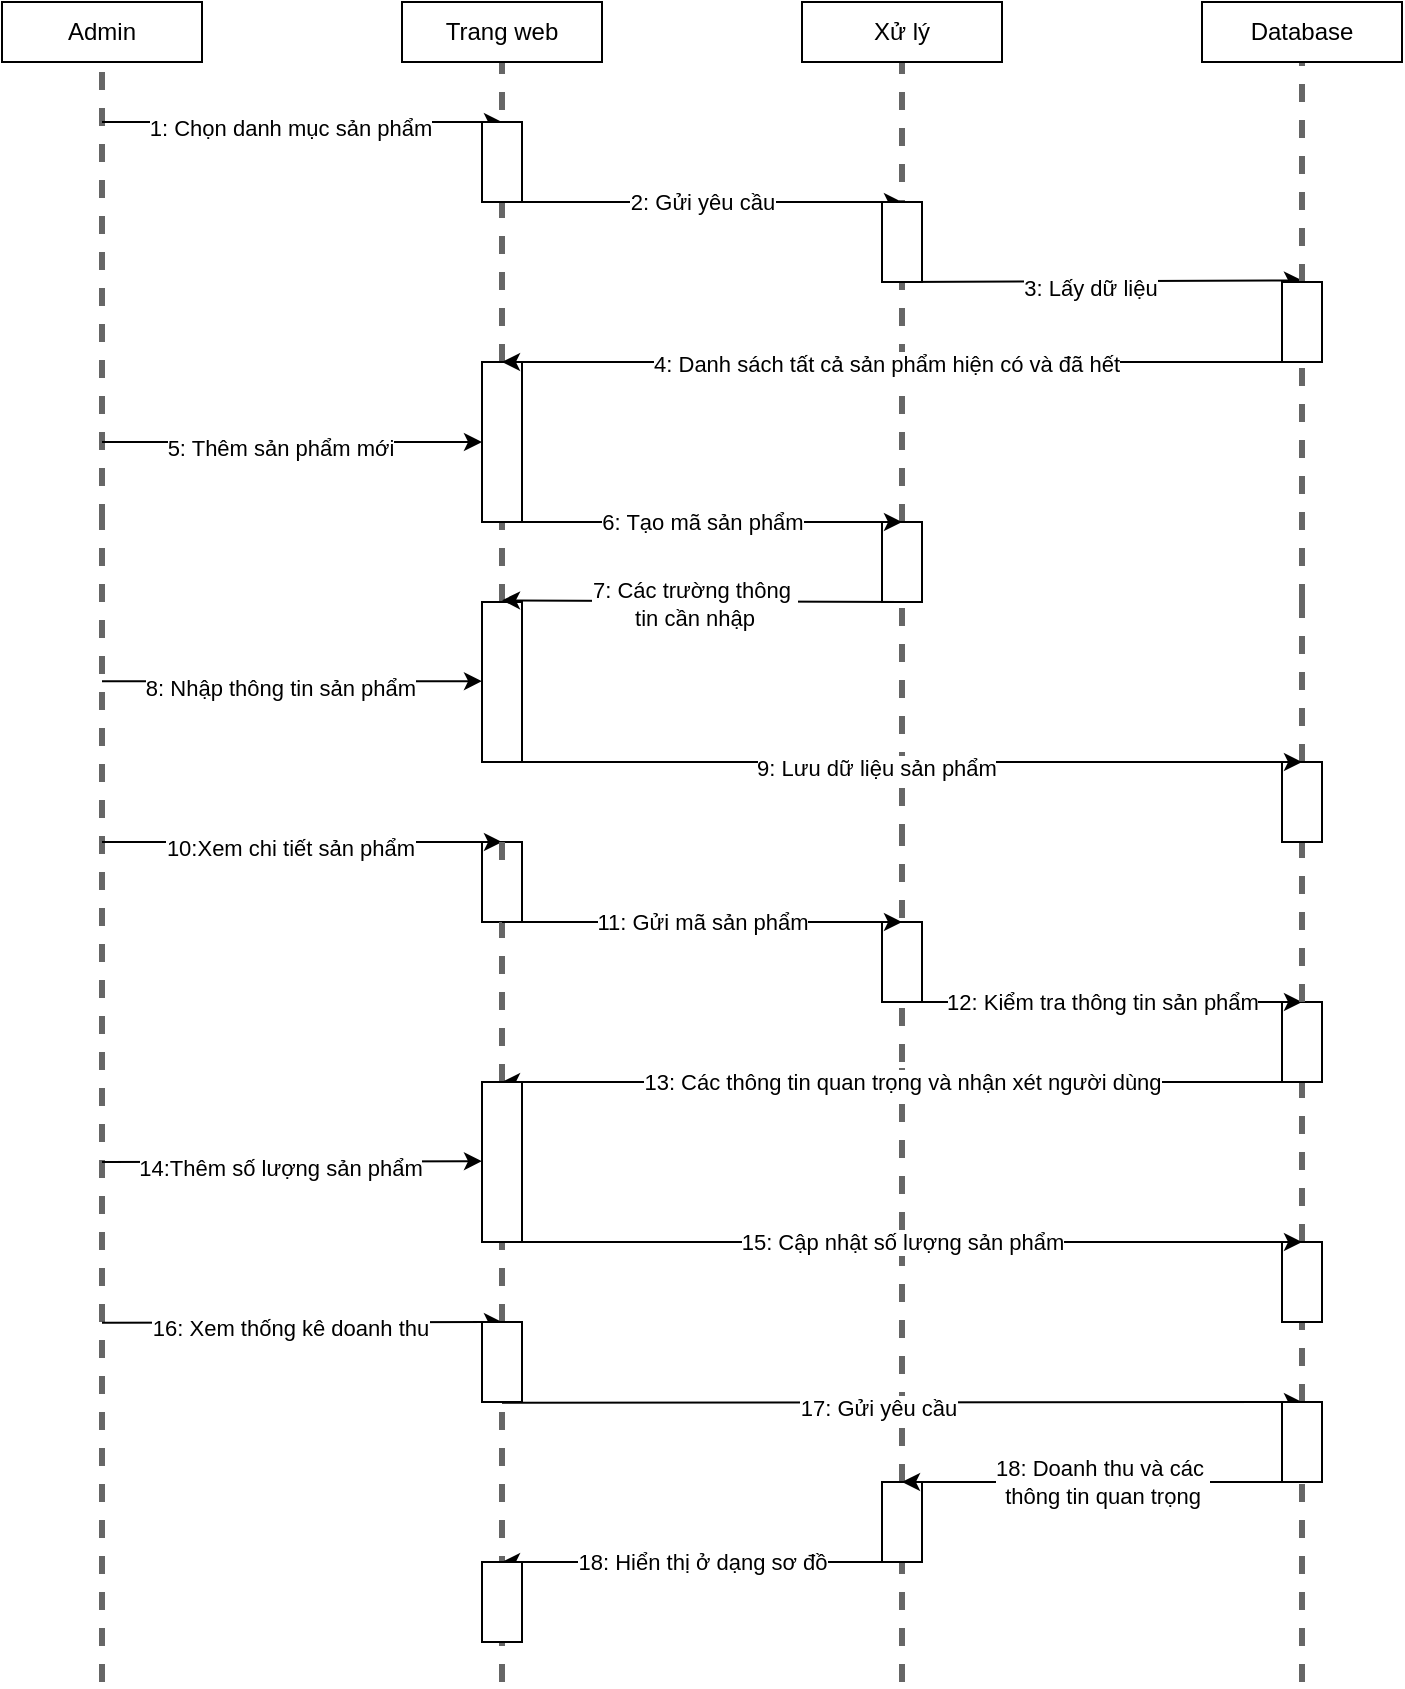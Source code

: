 <mxfile version="26.0.16">
  <diagram name="Trang-1" id="UR9CxBEzYbiTeRyZFmWY">
    <mxGraphModel dx="1018" dy="633" grid="1" gridSize="10" guides="1" tooltips="1" connect="1" arrows="1" fold="1" page="1" pageScale="1" pageWidth="827" pageHeight="1169" math="0" shadow="0">
      <root>
        <mxCell id="0" />
        <mxCell id="1" parent="0" />
        <mxCell id="QmN1YrwaRP4UuBNxFI7N-1" value="" style="endArrow=none;html=1;rounded=0;strokeWidth=3;strokeColor=#666666;fillColor=#f5f5f5;dashed=1;" edge="1" parent="1" target="QmN1YrwaRP4UuBNxFI7N-4">
          <mxGeometry width="50" height="50" relative="1" as="geometry">
            <mxPoint x="120" y="380" as="sourcePoint" />
            <mxPoint x="120" y="180" as="targetPoint" />
          </mxGeometry>
        </mxCell>
        <mxCell id="QmN1YrwaRP4UuBNxFI7N-2" value="" style="endArrow=none;html=1;rounded=0;strokeWidth=3;strokeColor=#666666;fillColor=#f5f5f5;dashed=1;entryX=0.5;entryY=1;entryDx=0;entryDy=0;" edge="1" parent="1" source="QmN1YrwaRP4UuBNxFI7N-10" target="QmN1YrwaRP4UuBNxFI7N-5">
          <mxGeometry width="50" height="50" relative="1" as="geometry">
            <mxPoint x="320" y="500" as="sourcePoint" />
            <mxPoint x="320" y="180" as="targetPoint" />
          </mxGeometry>
        </mxCell>
        <mxCell id="QmN1YrwaRP4UuBNxFI7N-3" value="" style="endArrow=none;html=1;rounded=0;strokeWidth=3;strokeColor=#666666;fillColor=#f5f5f5;dashed=1;entryX=0.5;entryY=1;entryDx=0;entryDy=0;" edge="1" parent="1" target="QmN1YrwaRP4UuBNxFI7N-6">
          <mxGeometry width="50" height="50" relative="1" as="geometry">
            <mxPoint x="520" y="300" as="sourcePoint" />
            <mxPoint x="520" y="180" as="targetPoint" />
          </mxGeometry>
        </mxCell>
        <mxCell id="QmN1YrwaRP4UuBNxFI7N-4" value="Admin" style="rounded=0;whiteSpace=wrap;html=1;" vertex="1" parent="1">
          <mxGeometry x="70" y="120" width="100" height="30" as="geometry" />
        </mxCell>
        <mxCell id="QmN1YrwaRP4UuBNxFI7N-5" value="Trang web" style="rounded=0;whiteSpace=wrap;html=1;" vertex="1" parent="1">
          <mxGeometry x="270" y="120" width="100" height="30" as="geometry" />
        </mxCell>
        <mxCell id="QmN1YrwaRP4UuBNxFI7N-6" value="Xử lý" style="rounded=0;whiteSpace=wrap;html=1;" vertex="1" parent="1">
          <mxGeometry x="470" y="120" width="100" height="30" as="geometry" />
        </mxCell>
        <mxCell id="QmN1YrwaRP4UuBNxFI7N-7" value="" style="endArrow=classic;html=1;rounded=0;exitX=0.5;exitY=1;exitDx=0;exitDy=0;" edge="1" parent="1" source="QmN1YrwaRP4UuBNxFI7N-23">
          <mxGeometry width="50" height="50" relative="1" as="geometry">
            <mxPoint x="520" y="259.17" as="sourcePoint" />
            <mxPoint x="720" y="259.17" as="targetPoint" />
          </mxGeometry>
        </mxCell>
        <mxCell id="QmN1YrwaRP4UuBNxFI7N-8" value="3: Lấy dữ liệu" style="edgeLabel;html=1;align=center;verticalAlign=middle;resizable=0;points=[];" vertex="1" connectable="0" parent="QmN1YrwaRP4UuBNxFI7N-7">
          <mxGeometry x="-0.063" y="-3" relative="1" as="geometry">
            <mxPoint as="offset" />
          </mxGeometry>
        </mxCell>
        <mxCell id="QmN1YrwaRP4UuBNxFI7N-9" value="" style="endArrow=none;html=1;rounded=0;strokeWidth=3;strokeColor=#666666;fillColor=#f5f5f5;dashed=1;" edge="1" parent="1" source="QmN1YrwaRP4UuBNxFI7N-87" target="QmN1YrwaRP4UuBNxFI7N-10">
          <mxGeometry width="50" height="50" relative="1" as="geometry">
            <mxPoint x="320" y="560" as="sourcePoint" />
            <mxPoint x="320" y="180" as="targetPoint" />
          </mxGeometry>
        </mxCell>
        <mxCell id="QmN1YrwaRP4UuBNxFI7N-10" value="" style="rounded=0;whiteSpace=wrap;html=1;" vertex="1" parent="1">
          <mxGeometry x="310" y="300" width="20" height="80" as="geometry" />
        </mxCell>
        <mxCell id="QmN1YrwaRP4UuBNxFI7N-11" value="" style="endArrow=none;html=1;rounded=0;strokeWidth=3;strokeColor=#666666;fillColor=#f5f5f5;dashed=1;" edge="1" parent="1" source="QmN1YrwaRP4UuBNxFI7N-28">
          <mxGeometry width="50" height="50" relative="1" as="geometry">
            <mxPoint x="520" y="560" as="sourcePoint" />
            <mxPoint x="520" y="300" as="targetPoint" />
          </mxGeometry>
        </mxCell>
        <mxCell id="QmN1YrwaRP4UuBNxFI7N-12" value="" style="endArrow=classic;html=1;rounded=0;entryX=0.5;entryY=0;entryDx=0;entryDy=0;" edge="1" parent="1" target="QmN1YrwaRP4UuBNxFI7N-10">
          <mxGeometry width="50" height="50" relative="1" as="geometry">
            <mxPoint x="720" y="300" as="sourcePoint" />
            <mxPoint x="520" y="300" as="targetPoint" />
          </mxGeometry>
        </mxCell>
        <mxCell id="QmN1YrwaRP4UuBNxFI7N-13" value="4: Danh sách tất cả sản phẩm hiện có và đã hết" style="edgeLabel;html=1;align=center;verticalAlign=middle;resizable=0;points=[];" vertex="1" connectable="0" parent="QmN1YrwaRP4UuBNxFI7N-12">
          <mxGeometry x="0.041" y="1" relative="1" as="geometry">
            <mxPoint as="offset" />
          </mxGeometry>
        </mxCell>
        <mxCell id="QmN1YrwaRP4UuBNxFI7N-14" value="" style="endArrow=classic;html=1;rounded=0;" edge="1" parent="1">
          <mxGeometry width="50" height="50" relative="1" as="geometry">
            <mxPoint x="120" y="180" as="sourcePoint" />
            <mxPoint x="320" y="180" as="targetPoint" />
          </mxGeometry>
        </mxCell>
        <mxCell id="QmN1YrwaRP4UuBNxFI7N-15" value="1: Chọn danh mục sản phẩm" style="edgeLabel;html=1;align=center;verticalAlign=middle;resizable=0;points=[];" vertex="1" connectable="0" parent="QmN1YrwaRP4UuBNxFI7N-14">
          <mxGeometry x="-0.063" y="-3" relative="1" as="geometry">
            <mxPoint as="offset" />
          </mxGeometry>
        </mxCell>
        <mxCell id="QmN1YrwaRP4UuBNxFI7N-16" value="2: Gửi yêu cầu" style="endArrow=classic;html=1;rounded=0;entryX=0.5;entryY=0;entryDx=0;entryDy=0;" edge="1" parent="1" target="QmN1YrwaRP4UuBNxFI7N-23">
          <mxGeometry width="50" height="50" relative="1" as="geometry">
            <mxPoint x="320" y="220" as="sourcePoint" />
            <mxPoint x="120" y="220" as="targetPoint" />
          </mxGeometry>
        </mxCell>
        <mxCell id="QmN1YrwaRP4UuBNxFI7N-17" value="" style="rounded=0;whiteSpace=wrap;html=1;" vertex="1" parent="1">
          <mxGeometry x="310" y="180" width="20" height="40" as="geometry" />
        </mxCell>
        <mxCell id="QmN1YrwaRP4UuBNxFI7N-18" value="" style="endArrow=none;html=1;rounded=0;strokeWidth=3;strokeColor=#666666;fillColor=#f5f5f5;dashed=1;entryX=0.5;entryY=1;entryDx=0;entryDy=0;" edge="1" parent="1" source="QmN1YrwaRP4UuBNxFI7N-21" target="QmN1YrwaRP4UuBNxFI7N-19">
          <mxGeometry width="50" height="50" relative="1" as="geometry">
            <mxPoint x="720" y="440" as="sourcePoint" />
            <mxPoint x="720" y="180" as="targetPoint" />
          </mxGeometry>
        </mxCell>
        <mxCell id="QmN1YrwaRP4UuBNxFI7N-19" value="Database" style="rounded=0;whiteSpace=wrap;html=1;" vertex="1" parent="1">
          <mxGeometry x="670" y="120" width="100" height="30" as="geometry" />
        </mxCell>
        <mxCell id="QmN1YrwaRP4UuBNxFI7N-20" value="" style="endArrow=none;html=1;rounded=0;strokeWidth=3;strokeColor=#666666;fillColor=#f5f5f5;dashed=1;" edge="1" parent="1" target="QmN1YrwaRP4UuBNxFI7N-21">
          <mxGeometry width="50" height="50" relative="1" as="geometry">
            <mxPoint x="720" y="420" as="sourcePoint" />
            <mxPoint x="720" y="180" as="targetPoint" />
          </mxGeometry>
        </mxCell>
        <mxCell id="QmN1YrwaRP4UuBNxFI7N-21" value="" style="rounded=0;whiteSpace=wrap;html=1;" vertex="1" parent="1">
          <mxGeometry x="710" y="260" width="20" height="40" as="geometry" />
        </mxCell>
        <mxCell id="QmN1YrwaRP4UuBNxFI7N-22" value="" style="endArrow=none;html=1;rounded=0;strokeWidth=3;strokeColor=#666666;fillColor=#f5f5f5;dashed=1;entryX=0.5;entryY=1;entryDx=0;entryDy=0;" edge="1" parent="1" target="QmN1YrwaRP4UuBNxFI7N-23">
          <mxGeometry width="50" height="50" relative="1" as="geometry">
            <mxPoint x="520" y="260" as="sourcePoint" />
            <mxPoint x="520" y="150" as="targetPoint" />
          </mxGeometry>
        </mxCell>
        <mxCell id="QmN1YrwaRP4UuBNxFI7N-23" value="" style="rounded=0;whiteSpace=wrap;html=1;" vertex="1" parent="1">
          <mxGeometry x="510" y="220" width="20" height="40" as="geometry" />
        </mxCell>
        <mxCell id="QmN1YrwaRP4UuBNxFI7N-24" value="" style="endArrow=none;html=1;rounded=0;strokeWidth=3;strokeColor=#666666;fillColor=#f5f5f5;dashed=1;" edge="1" parent="1">
          <mxGeometry width="50" height="50" relative="1" as="geometry">
            <mxPoint x="120" y="960" as="sourcePoint" />
            <mxPoint x="120" y="380" as="targetPoint" />
          </mxGeometry>
        </mxCell>
        <mxCell id="QmN1YrwaRP4UuBNxFI7N-25" value="" style="endArrow=classic;html=1;rounded=0;exitX=0.5;exitY=1;exitDx=0;exitDy=0;entryX=0;entryY=0.5;entryDx=0;entryDy=0;" edge="1" parent="1" target="QmN1YrwaRP4UuBNxFI7N-10">
          <mxGeometry width="50" height="50" relative="1" as="geometry">
            <mxPoint x="120" y="340" as="sourcePoint" />
            <mxPoint x="320" y="340" as="targetPoint" />
          </mxGeometry>
        </mxCell>
        <mxCell id="QmN1YrwaRP4UuBNxFI7N-26" value="5: Thêm sản phẩm mới" style="edgeLabel;html=1;align=center;verticalAlign=middle;resizable=0;points=[];" vertex="1" connectable="0" parent="QmN1YrwaRP4UuBNxFI7N-25">
          <mxGeometry x="-0.063" y="-3" relative="1" as="geometry">
            <mxPoint as="offset" />
          </mxGeometry>
        </mxCell>
        <mxCell id="QmN1YrwaRP4UuBNxFI7N-27" value="" style="endArrow=none;html=1;rounded=0;strokeWidth=3;strokeColor=#666666;fillColor=#f5f5f5;dashed=1;" edge="1" parent="1" target="QmN1YrwaRP4UuBNxFI7N-28">
          <mxGeometry width="50" height="50" relative="1" as="geometry">
            <mxPoint x="520" y="540" as="sourcePoint" />
            <mxPoint x="520" y="340" as="targetPoint" />
          </mxGeometry>
        </mxCell>
        <mxCell id="QmN1YrwaRP4UuBNxFI7N-28" value="" style="rounded=0;whiteSpace=wrap;html=1;" vertex="1" parent="1">
          <mxGeometry x="510" y="380" width="20" height="40" as="geometry" />
        </mxCell>
        <mxCell id="QmN1YrwaRP4UuBNxFI7N-29" value="6: Tạo mã sản phẩm" style="endArrow=classic;html=1;rounded=0;entryX=0.5;entryY=0;entryDx=0;entryDy=0;" edge="1" parent="1">
          <mxGeometry width="50" height="50" relative="1" as="geometry">
            <mxPoint x="320" y="380" as="sourcePoint" />
            <mxPoint x="520" y="380" as="targetPoint" />
          </mxGeometry>
        </mxCell>
        <mxCell id="QmN1YrwaRP4UuBNxFI7N-30" value="" style="endArrow=none;html=1;rounded=0;strokeWidth=3;strokeColor=#666666;fillColor=#f5f5f5;dashed=1;" edge="1" parent="1" source="QmN1YrwaRP4UuBNxFI7N-95">
          <mxGeometry width="50" height="50" relative="1" as="geometry">
            <mxPoint x="720" y="740" as="sourcePoint" />
            <mxPoint x="720" y="420" as="targetPoint" />
          </mxGeometry>
        </mxCell>
        <mxCell id="QmN1YrwaRP4UuBNxFI7N-34" value="" style="rounded=0;whiteSpace=wrap;html=1;" vertex="1" parent="1">
          <mxGeometry x="310" y="540" width="20" height="40" as="geometry" />
        </mxCell>
        <mxCell id="QmN1YrwaRP4UuBNxFI7N-38" value="" style="endArrow=none;html=1;rounded=0;strokeWidth=3;strokeColor=#666666;fillColor=#f5f5f5;dashed=1;" edge="1" parent="1">
          <mxGeometry width="50" height="50" relative="1" as="geometry">
            <mxPoint x="520" y="650" as="sourcePoint" />
            <mxPoint x="520" y="530" as="targetPoint" />
          </mxGeometry>
        </mxCell>
        <mxCell id="QmN1YrwaRP4UuBNxFI7N-46" value="" style="endArrow=none;html=1;rounded=0;strokeWidth=3;strokeColor=#666666;fillColor=#f5f5f5;dashed=1;" edge="1" parent="1" source="QmN1YrwaRP4UuBNxFI7N-99">
          <mxGeometry width="50" height="50" relative="1" as="geometry">
            <mxPoint x="320" y="1040" as="sourcePoint" />
            <mxPoint x="320" y="700" as="targetPoint" />
          </mxGeometry>
        </mxCell>
        <mxCell id="QmN1YrwaRP4UuBNxFI7N-54" value="" style="endArrow=none;html=1;rounded=0;strokeWidth=3;strokeColor=#666666;fillColor=#f5f5f5;dashed=1;" edge="1" parent="1" source="QmN1YrwaRP4UuBNxFI7N-103">
          <mxGeometry width="50" height="50" relative="1" as="geometry">
            <mxPoint x="720" y="1040" as="sourcePoint" />
            <mxPoint x="720" y="660" as="targetPoint" />
          </mxGeometry>
        </mxCell>
        <mxCell id="QmN1YrwaRP4UuBNxFI7N-65" value="" style="endArrow=none;html=1;rounded=0;strokeWidth=3;strokeColor=#666666;fillColor=#f5f5f5;dashed=1;" edge="1" parent="1" source="QmN1YrwaRP4UuBNxFI7N-110">
          <mxGeometry width="50" height="50" relative="1" as="geometry">
            <mxPoint x="520" y="1040" as="sourcePoint" />
            <mxPoint x="520" y="650" as="targetPoint" />
          </mxGeometry>
        </mxCell>
        <mxCell id="QmN1YrwaRP4UuBNxFI7N-79" value="" style="endArrow=none;html=1;rounded=0;strokeWidth=3;strokeColor=#666666;fillColor=#f5f5f5;dashed=1;" edge="1" parent="1">
          <mxGeometry width="50" height="50" relative="1" as="geometry">
            <mxPoint x="320" y="660" as="sourcePoint" />
            <mxPoint x="320" y="580" as="targetPoint" />
          </mxGeometry>
        </mxCell>
        <mxCell id="QmN1YrwaRP4UuBNxFI7N-80" value="" style="endArrow=classic;html=1;rounded=0;exitX=0.5;exitY=1;exitDx=0;exitDy=0;entryX=0.5;entryY=0;entryDx=0;entryDy=0;" edge="1" parent="1" target="QmN1YrwaRP4UuBNxFI7N-34">
          <mxGeometry width="50" height="50" relative="1" as="geometry">
            <mxPoint x="120" y="540" as="sourcePoint" />
            <mxPoint x="310" y="540" as="targetPoint" />
          </mxGeometry>
        </mxCell>
        <mxCell id="QmN1YrwaRP4UuBNxFI7N-81" value="10:Xem chi tiết sản phẩm" style="edgeLabel;html=1;align=center;verticalAlign=middle;resizable=0;points=[];" vertex="1" connectable="0" parent="QmN1YrwaRP4UuBNxFI7N-80">
          <mxGeometry x="-0.063" y="-3" relative="1" as="geometry">
            <mxPoint as="offset" />
          </mxGeometry>
        </mxCell>
        <mxCell id="QmN1YrwaRP4UuBNxFI7N-82" value="" style="rounded=0;whiteSpace=wrap;html=1;" vertex="1" parent="1">
          <mxGeometry x="510" y="580" width="20" height="40" as="geometry" />
        </mxCell>
        <mxCell id="QmN1YrwaRP4UuBNxFI7N-83" value="11: Gửi mã sản phẩm" style="endArrow=classic;html=1;rounded=0;entryX=0.5;entryY=0;entryDx=0;entryDy=0;" edge="1" parent="1">
          <mxGeometry width="50" height="50" relative="1" as="geometry">
            <mxPoint x="320" y="580" as="sourcePoint" />
            <mxPoint x="520" y="580" as="targetPoint" />
          </mxGeometry>
        </mxCell>
        <mxCell id="QmN1YrwaRP4UuBNxFI7N-84" value="" style="rounded=0;whiteSpace=wrap;html=1;" vertex="1" parent="1">
          <mxGeometry x="710" y="620" width="20" height="40" as="geometry" />
        </mxCell>
        <mxCell id="QmN1YrwaRP4UuBNxFI7N-85" value="12: Kiểm tra thông tin sản phẩm" style="endArrow=classic;html=1;rounded=0;entryX=0.5;entryY=0;entryDx=0;entryDy=0;" edge="1" parent="1">
          <mxGeometry width="50" height="50" relative="1" as="geometry">
            <mxPoint x="520" y="620" as="sourcePoint" />
            <mxPoint x="720" y="620" as="targetPoint" />
          </mxGeometry>
        </mxCell>
        <mxCell id="QmN1YrwaRP4UuBNxFI7N-86" value="13: Các thông tin quan trọng và nhận xét người dùng" style="endArrow=classic;html=1;rounded=0;entryX=0.5;entryY=0;entryDx=0;entryDy=0;exitX=0.5;exitY=1;exitDx=0;exitDy=0;" edge="1" parent="1" source="QmN1YrwaRP4UuBNxFI7N-84">
          <mxGeometry width="50" height="50" relative="1" as="geometry">
            <mxPoint x="330" y="590" as="sourcePoint" />
            <mxPoint x="320" y="660" as="targetPoint" />
          </mxGeometry>
        </mxCell>
        <mxCell id="QmN1YrwaRP4UuBNxFI7N-88" value="" style="endArrow=none;html=1;rounded=0;strokeWidth=3;strokeColor=#666666;fillColor=#f5f5f5;dashed=1;" edge="1" parent="1" source="QmN1YrwaRP4UuBNxFI7N-34">
          <mxGeometry width="50" height="50" relative="1" as="geometry">
            <mxPoint x="320" y="550" as="sourcePoint" />
            <mxPoint x="320" y="550" as="targetPoint" />
          </mxGeometry>
        </mxCell>
        <mxCell id="QmN1YrwaRP4UuBNxFI7N-87" value="" style="rounded=0;whiteSpace=wrap;html=1;" vertex="1" parent="1">
          <mxGeometry x="310" y="420" width="20" height="80" as="geometry" />
        </mxCell>
        <mxCell id="QmN1YrwaRP4UuBNxFI7N-89" value="" style="endArrow=classic;html=1;rounded=0;entryX=0.5;entryY=0;entryDx=0;entryDy=0;" edge="1" parent="1">
          <mxGeometry width="50" height="50" relative="1" as="geometry">
            <mxPoint x="520" y="420" as="sourcePoint" />
            <mxPoint x="320" y="419.17" as="targetPoint" />
          </mxGeometry>
        </mxCell>
        <mxCell id="QmN1YrwaRP4UuBNxFI7N-90" value="7: Các trường thông&amp;nbsp;&lt;div&gt;tin cần nhập&lt;/div&gt;" style="edgeLabel;html=1;align=center;verticalAlign=middle;resizable=0;points=[];" vertex="1" connectable="0" parent="QmN1YrwaRP4UuBNxFI7N-89">
          <mxGeometry x="0.041" y="1" relative="1" as="geometry">
            <mxPoint as="offset" />
          </mxGeometry>
        </mxCell>
        <mxCell id="QmN1YrwaRP4UuBNxFI7N-91" value="" style="endArrow=classic;html=1;rounded=0;exitX=0.5;exitY=1;exitDx=0;exitDy=0;entryX=0;entryY=0.5;entryDx=0;entryDy=0;" edge="1" parent="1">
          <mxGeometry width="50" height="50" relative="1" as="geometry">
            <mxPoint x="120" y="459.58" as="sourcePoint" />
            <mxPoint x="310" y="459.58" as="targetPoint" />
          </mxGeometry>
        </mxCell>
        <mxCell id="QmN1YrwaRP4UuBNxFI7N-92" value="8: Nhập thông tin sản phẩm" style="edgeLabel;html=1;align=center;verticalAlign=middle;resizable=0;points=[];" vertex="1" connectable="0" parent="QmN1YrwaRP4UuBNxFI7N-91">
          <mxGeometry x="-0.063" y="-3" relative="1" as="geometry">
            <mxPoint as="offset" />
          </mxGeometry>
        </mxCell>
        <mxCell id="QmN1YrwaRP4UuBNxFI7N-96" value="" style="endArrow=none;html=1;rounded=0;strokeWidth=3;strokeColor=#666666;fillColor=#f5f5f5;dashed=1;exitX=0.5;exitY=0;exitDx=0;exitDy=0;" edge="1" parent="1" source="QmN1YrwaRP4UuBNxFI7N-84" target="QmN1YrwaRP4UuBNxFI7N-95">
          <mxGeometry width="50" height="50" relative="1" as="geometry">
            <mxPoint x="720" y="740" as="sourcePoint" />
            <mxPoint x="720" y="420" as="targetPoint" />
          </mxGeometry>
        </mxCell>
        <mxCell id="QmN1YrwaRP4UuBNxFI7N-95" value="" style="rounded=0;whiteSpace=wrap;html=1;" vertex="1" parent="1">
          <mxGeometry x="710" y="500" width="20" height="40" as="geometry" />
        </mxCell>
        <mxCell id="QmN1YrwaRP4UuBNxFI7N-97" value="" style="endArrow=classic;html=1;rounded=0;exitX=0.5;exitY=1;exitDx=0;exitDy=0;entryX=0.5;entryY=0;entryDx=0;entryDy=0;" edge="1" parent="1" target="QmN1YrwaRP4UuBNxFI7N-95">
          <mxGeometry width="50" height="50" relative="1" as="geometry">
            <mxPoint x="319" y="500" as="sourcePoint" />
            <mxPoint x="509" y="500" as="targetPoint" />
          </mxGeometry>
        </mxCell>
        <mxCell id="QmN1YrwaRP4UuBNxFI7N-98" value="9: Lưu dữ liệu sản phẩm" style="edgeLabel;html=1;align=center;verticalAlign=middle;resizable=0;points=[];" vertex="1" connectable="0" parent="QmN1YrwaRP4UuBNxFI7N-97">
          <mxGeometry x="-0.063" y="-3" relative="1" as="geometry">
            <mxPoint as="offset" />
          </mxGeometry>
        </mxCell>
        <mxCell id="QmN1YrwaRP4UuBNxFI7N-100" value="" style="endArrow=none;html=1;rounded=0;strokeWidth=3;strokeColor=#666666;fillColor=#f5f5f5;dashed=1;" edge="1" parent="1" source="QmN1YrwaRP4UuBNxFI7N-108" target="QmN1YrwaRP4UuBNxFI7N-99">
          <mxGeometry width="50" height="50" relative="1" as="geometry">
            <mxPoint x="320" y="1040" as="sourcePoint" />
            <mxPoint x="320" y="700" as="targetPoint" />
          </mxGeometry>
        </mxCell>
        <mxCell id="QmN1YrwaRP4UuBNxFI7N-99" value="" style="rounded=0;whiteSpace=wrap;html=1;" vertex="1" parent="1">
          <mxGeometry x="310" y="660" width="20" height="80" as="geometry" />
        </mxCell>
        <mxCell id="QmN1YrwaRP4UuBNxFI7N-101" value="" style="endArrow=classic;html=1;rounded=0;entryX=0.5;entryY=0;entryDx=0;entryDy=0;" edge="1" parent="1">
          <mxGeometry width="50" height="50" relative="1" as="geometry">
            <mxPoint x="120" y="700" as="sourcePoint" />
            <mxPoint x="310" y="699.58" as="targetPoint" />
          </mxGeometry>
        </mxCell>
        <mxCell id="QmN1YrwaRP4UuBNxFI7N-102" value="14:Thêm số lượng sản phẩm" style="edgeLabel;html=1;align=center;verticalAlign=middle;resizable=0;points=[];" vertex="1" connectable="0" parent="QmN1YrwaRP4UuBNxFI7N-101">
          <mxGeometry x="-0.063" y="-3" relative="1" as="geometry">
            <mxPoint as="offset" />
          </mxGeometry>
        </mxCell>
        <mxCell id="QmN1YrwaRP4UuBNxFI7N-104" value="" style="endArrow=none;html=1;rounded=0;strokeWidth=3;strokeColor=#666666;fillColor=#f5f5f5;dashed=1;" edge="1" parent="1" source="QmN1YrwaRP4UuBNxFI7N-113" target="QmN1YrwaRP4UuBNxFI7N-103">
          <mxGeometry width="50" height="50" relative="1" as="geometry">
            <mxPoint x="720" y="1040" as="sourcePoint" />
            <mxPoint x="720" y="660" as="targetPoint" />
          </mxGeometry>
        </mxCell>
        <mxCell id="QmN1YrwaRP4UuBNxFI7N-103" value="" style="rounded=0;whiteSpace=wrap;html=1;" vertex="1" parent="1">
          <mxGeometry x="710" y="740" width="20" height="40" as="geometry" />
        </mxCell>
        <mxCell id="QmN1YrwaRP4UuBNxFI7N-105" value="15: Cập nhật số lượng sản phẩm" style="endArrow=classic;html=1;rounded=0;entryX=0.5;entryY=0;entryDx=0;entryDy=0;exitX=0.5;exitY=1;exitDx=0;exitDy=0;" edge="1" parent="1" source="QmN1YrwaRP4UuBNxFI7N-99" target="QmN1YrwaRP4UuBNxFI7N-103">
          <mxGeometry width="50" height="50" relative="1" as="geometry">
            <mxPoint x="730" y="670" as="sourcePoint" />
            <mxPoint x="330" y="670" as="targetPoint" />
          </mxGeometry>
        </mxCell>
        <mxCell id="QmN1YrwaRP4UuBNxFI7N-106" value="" style="endArrow=classic;html=1;rounded=0;entryX=0.5;entryY=0;entryDx=0;entryDy=0;" edge="1" parent="1" target="QmN1YrwaRP4UuBNxFI7N-108">
          <mxGeometry width="50" height="50" relative="1" as="geometry">
            <mxPoint x="120" y="780.42" as="sourcePoint" />
            <mxPoint x="310" y="780" as="targetPoint" />
          </mxGeometry>
        </mxCell>
        <mxCell id="QmN1YrwaRP4UuBNxFI7N-107" value="16: Xem thống kê doanh thu" style="edgeLabel;html=1;align=center;verticalAlign=middle;resizable=0;points=[];" vertex="1" connectable="0" parent="QmN1YrwaRP4UuBNxFI7N-106">
          <mxGeometry x="-0.063" y="-3" relative="1" as="geometry">
            <mxPoint as="offset" />
          </mxGeometry>
        </mxCell>
        <mxCell id="QmN1YrwaRP4UuBNxFI7N-109" value="" style="endArrow=none;html=1;rounded=0;strokeWidth=3;strokeColor=#666666;fillColor=#f5f5f5;dashed=1;" edge="1" parent="1" target="QmN1YrwaRP4UuBNxFI7N-108">
          <mxGeometry width="50" height="50" relative="1" as="geometry">
            <mxPoint x="320" y="960" as="sourcePoint" />
            <mxPoint x="320" y="740" as="targetPoint" />
          </mxGeometry>
        </mxCell>
        <mxCell id="QmN1YrwaRP4UuBNxFI7N-108" value="" style="rounded=0;whiteSpace=wrap;html=1;" vertex="1" parent="1">
          <mxGeometry x="310" y="780" width="20" height="40" as="geometry" />
        </mxCell>
        <mxCell id="QmN1YrwaRP4UuBNxFI7N-111" value="" style="endArrow=classic;html=1;rounded=0;" edge="1" parent="1">
          <mxGeometry width="50" height="50" relative="1" as="geometry">
            <mxPoint x="320" y="820.42" as="sourcePoint" />
            <mxPoint x="720" y="820" as="targetPoint" />
          </mxGeometry>
        </mxCell>
        <mxCell id="QmN1YrwaRP4UuBNxFI7N-112" value="17: Gửi yêu cầu" style="edgeLabel;html=1;align=center;verticalAlign=middle;resizable=0;points=[];" vertex="1" connectable="0" parent="QmN1YrwaRP4UuBNxFI7N-111">
          <mxGeometry x="-0.063" y="-3" relative="1" as="geometry">
            <mxPoint as="offset" />
          </mxGeometry>
        </mxCell>
        <mxCell id="QmN1YrwaRP4UuBNxFI7N-116" value="" style="endArrow=none;html=1;rounded=0;strokeWidth=3;strokeColor=#666666;fillColor=#f5f5f5;dashed=1;" edge="1" parent="1" target="QmN1YrwaRP4UuBNxFI7N-113">
          <mxGeometry width="50" height="50" relative="1" as="geometry">
            <mxPoint x="720" y="960" as="sourcePoint" />
            <mxPoint x="720" y="780" as="targetPoint" />
          </mxGeometry>
        </mxCell>
        <mxCell id="QmN1YrwaRP4UuBNxFI7N-113" value="" style="rounded=0;whiteSpace=wrap;html=1;" vertex="1" parent="1">
          <mxGeometry x="710" y="820" width="20" height="40" as="geometry" />
        </mxCell>
        <mxCell id="QmN1YrwaRP4UuBNxFI7N-117" value="" style="endArrow=none;html=1;rounded=0;strokeWidth=3;strokeColor=#666666;fillColor=#f5f5f5;dashed=1;" edge="1" parent="1" target="QmN1YrwaRP4UuBNxFI7N-110">
          <mxGeometry width="50" height="50" relative="1" as="geometry">
            <mxPoint x="520" y="960" as="sourcePoint" />
            <mxPoint x="520" y="650" as="targetPoint" />
          </mxGeometry>
        </mxCell>
        <mxCell id="QmN1YrwaRP4UuBNxFI7N-110" value="" style="rounded=0;whiteSpace=wrap;html=1;" vertex="1" parent="1">
          <mxGeometry x="510" y="860" width="20" height="40" as="geometry" />
        </mxCell>
        <mxCell id="QmN1YrwaRP4UuBNxFI7N-118" value="18: Doanh thu và các&amp;nbsp;&lt;div&gt;thông tin quan trọng&lt;/div&gt;" style="endArrow=classic;html=1;rounded=0;entryX=0.5;entryY=0;entryDx=0;entryDy=0;exitX=0.5;exitY=1;exitDx=0;exitDy=0;" edge="1" parent="1" source="QmN1YrwaRP4UuBNxFI7N-113" target="QmN1YrwaRP4UuBNxFI7N-110">
          <mxGeometry width="50" height="50" relative="1" as="geometry">
            <mxPoint x="330" y="590" as="sourcePoint" />
            <mxPoint x="530" y="590" as="targetPoint" />
          </mxGeometry>
        </mxCell>
        <mxCell id="QmN1YrwaRP4UuBNxFI7N-119" value="18: Hiển thị ở dạng sơ đồ" style="endArrow=classic;html=1;rounded=0;entryX=0.5;entryY=0;entryDx=0;entryDy=0;exitX=0.5;exitY=1;exitDx=0;exitDy=0;" edge="1" parent="1">
          <mxGeometry width="50" height="50" relative="1" as="geometry">
            <mxPoint x="520" y="900" as="sourcePoint" />
            <mxPoint x="320" y="900" as="targetPoint" />
          </mxGeometry>
        </mxCell>
        <mxCell id="QmN1YrwaRP4UuBNxFI7N-120" value="" style="rounded=0;whiteSpace=wrap;html=1;" vertex="1" parent="1">
          <mxGeometry x="310" y="900" width="20" height="40" as="geometry" />
        </mxCell>
      </root>
    </mxGraphModel>
  </diagram>
</mxfile>
